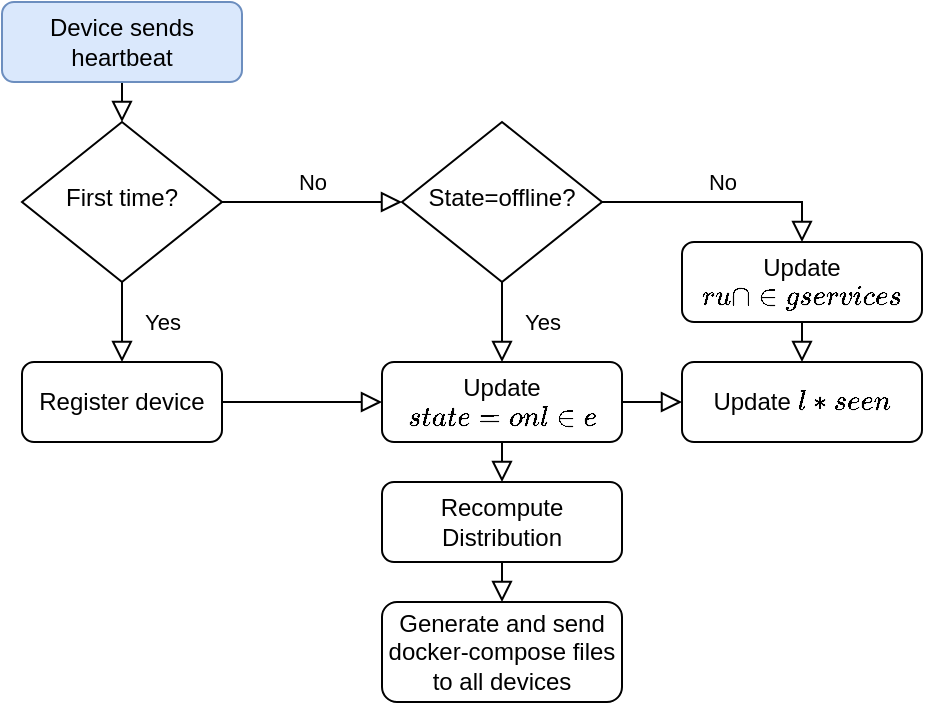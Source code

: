 <mxfile version="13.4.0" type="device"><diagram id="C5RBs43oDa-KdzZeNtuy" name="Page-1"><mxGraphModel dx="813" dy="479" grid="1" gridSize="10" guides="1" tooltips="1" connect="1" arrows="1" fold="1" page="1" pageScale="1" pageWidth="827" pageHeight="1169" math="0" shadow="0"><root><mxCell id="WIyWlLk6GJQsqaUBKTNV-0"/><mxCell id="WIyWlLk6GJQsqaUBKTNV-1" parent="WIyWlLk6GJQsqaUBKTNV-0"/><mxCell id="WIyWlLk6GJQsqaUBKTNV-2" value="" style="rounded=0;html=1;jettySize=auto;orthogonalLoop=1;fontSize=11;endArrow=block;endFill=0;endSize=8;strokeWidth=1;shadow=0;labelBackgroundColor=none;edgeStyle=orthogonalEdgeStyle;exitX=0.5;exitY=1;exitDx=0;exitDy=0;entryX=0.5;entryY=0;entryDx=0;entryDy=0;" parent="WIyWlLk6GJQsqaUBKTNV-1" source="WIyWlLk6GJQsqaUBKTNV-3" target="WIyWlLk6GJQsqaUBKTNV-6" edge="1"><mxGeometry relative="1" as="geometry"><mxPoint x="230" y="60" as="sourcePoint"/><mxPoint x="220" y="130" as="targetPoint"/><Array as="points"/></mxGeometry></mxCell><mxCell id="WIyWlLk6GJQsqaUBKTNV-3" value="Device sends heartbeat" style="rounded=1;whiteSpace=wrap;html=1;fontSize=12;glass=0;strokeWidth=1;shadow=0;fillColor=#dae8fc;strokeColor=#6c8ebf;" parent="WIyWlLk6GJQsqaUBKTNV-1" vertex="1"><mxGeometry x="160" y="80" width="120" height="40" as="geometry"/></mxCell><mxCell id="WIyWlLk6GJQsqaUBKTNV-4" value="Yes" style="rounded=0;html=1;jettySize=auto;orthogonalLoop=1;fontSize=11;endArrow=block;endFill=0;endSize=8;strokeWidth=1;shadow=0;labelBackgroundColor=none;edgeStyle=orthogonalEdgeStyle;entryX=0.5;entryY=0;entryDx=0;entryDy=0;exitX=0.5;exitY=1;exitDx=0;exitDy=0;" parent="WIyWlLk6GJQsqaUBKTNV-1" source="WIyWlLk6GJQsqaUBKTNV-6" target="SHT_jpm73iWu5BhoMx34-8" edge="1"><mxGeometry y="20" relative="1" as="geometry"><mxPoint as="offset"/><mxPoint x="220" y="240" as="targetPoint"/><Array as="points"/></mxGeometry></mxCell><mxCell id="WIyWlLk6GJQsqaUBKTNV-5" value="No" style="edgeStyle=orthogonalEdgeStyle;rounded=0;html=1;jettySize=auto;orthogonalLoop=1;fontSize=11;endArrow=block;endFill=0;endSize=8;strokeWidth=1;shadow=0;labelBackgroundColor=none;entryX=0;entryY=0.5;entryDx=0;entryDy=0;" parent="WIyWlLk6GJQsqaUBKTNV-1" source="WIyWlLk6GJQsqaUBKTNV-6" target="SHT_jpm73iWu5BhoMx34-0" edge="1"><mxGeometry y="10" relative="1" as="geometry"><mxPoint as="offset"/></mxGeometry></mxCell><mxCell id="WIyWlLk6GJQsqaUBKTNV-6" value="First time?" style="rhombus;whiteSpace=wrap;html=1;shadow=0;fontFamily=Helvetica;fontSize=12;align=center;strokeWidth=1;spacing=6;spacingTop=-4;" parent="WIyWlLk6GJQsqaUBKTNV-1" vertex="1"><mxGeometry x="170" y="140" width="100" height="80" as="geometry"/></mxCell><mxCell id="WIyWlLk6GJQsqaUBKTNV-7" value="Update `last seen`" style="rounded=1;whiteSpace=wrap;html=1;fontSize=12;glass=0;strokeWidth=1;shadow=0;" parent="WIyWlLk6GJQsqaUBKTNV-1" vertex="1"><mxGeometry x="500" y="260" width="120" height="40" as="geometry"/></mxCell><mxCell id="WIyWlLk6GJQsqaUBKTNV-9" value="" style="edgeStyle=orthogonalEdgeStyle;rounded=0;html=1;jettySize=auto;orthogonalLoop=1;fontSize=11;endArrow=block;endFill=0;endSize=8;strokeWidth=1;shadow=0;labelBackgroundColor=none;entryX=0;entryY=0.5;entryDx=0;entryDy=0;exitX=1;exitY=0.5;exitDx=0;exitDy=0;" parent="WIyWlLk6GJQsqaUBKTNV-1" source="SHT_jpm73iWu5BhoMx34-8" target="SHT_jpm73iWu5BhoMx34-2" edge="1"><mxGeometry y="10" relative="1" as="geometry"><mxPoint as="offset"/><mxPoint x="270" y="280" as="sourcePoint"/><mxPoint x="320" y="280" as="targetPoint"/></mxGeometry></mxCell><mxCell id="SHT_jpm73iWu5BhoMx34-0" value="State=offline?" style="rhombus;whiteSpace=wrap;html=1;shadow=0;fontFamily=Helvetica;fontSize=12;align=center;strokeWidth=1;spacing=6;spacingTop=-4;" vertex="1" parent="WIyWlLk6GJQsqaUBKTNV-1"><mxGeometry x="360" y="140" width="100" height="80" as="geometry"/></mxCell><mxCell id="SHT_jpm73iWu5BhoMx34-1" value="Yes" style="edgeStyle=orthogonalEdgeStyle;rounded=0;html=1;jettySize=auto;orthogonalLoop=1;fontSize=11;endArrow=block;endFill=0;endSize=8;strokeWidth=1;shadow=0;labelBackgroundColor=none;exitX=0.5;exitY=1;exitDx=0;exitDy=0;entryX=0.5;entryY=0;entryDx=0;entryDy=0;" edge="1" parent="WIyWlLk6GJQsqaUBKTNV-1" source="SHT_jpm73iWu5BhoMx34-0" target="SHT_jpm73iWu5BhoMx34-2"><mxGeometry y="20" relative="1" as="geometry"><mxPoint as="offset"/><mxPoint x="280" y="310" as="sourcePoint"/><mxPoint x="410" y="260" as="targetPoint"/></mxGeometry></mxCell><mxCell id="SHT_jpm73iWu5BhoMx34-2" value="Update `state=online`" style="rounded=1;whiteSpace=wrap;html=1;fontSize=12;glass=0;strokeWidth=1;shadow=0;" vertex="1" parent="WIyWlLk6GJQsqaUBKTNV-1"><mxGeometry x="350" y="260" width="120" height="40" as="geometry"/></mxCell><mxCell id="SHT_jpm73iWu5BhoMx34-5" value="No" style="edgeStyle=orthogonalEdgeStyle;rounded=0;html=1;jettySize=auto;orthogonalLoop=1;fontSize=11;endArrow=block;endFill=0;endSize=8;strokeWidth=1;shadow=0;labelBackgroundColor=none;exitX=1;exitY=0.5;exitDx=0;exitDy=0;entryX=0.5;entryY=0;entryDx=0;entryDy=0;" edge="1" parent="WIyWlLk6GJQsqaUBKTNV-1" source="SHT_jpm73iWu5BhoMx34-0" target="SHT_jpm73iWu5BhoMx34-14"><mxGeometry y="10" relative="1" as="geometry"><mxPoint as="offset"/><mxPoint x="280" y="190" as="sourcePoint"/><mxPoint x="570" y="180" as="targetPoint"/><Array as="points"><mxPoint x="560" y="180"/></Array></mxGeometry></mxCell><mxCell id="SHT_jpm73iWu5BhoMx34-6" value="" style="edgeStyle=orthogonalEdgeStyle;rounded=0;html=1;jettySize=auto;orthogonalLoop=1;fontSize=11;endArrow=block;endFill=0;endSize=8;strokeWidth=1;shadow=0;labelBackgroundColor=none;entryX=0;entryY=0.5;entryDx=0;entryDy=0;exitX=1;exitY=0.5;exitDx=0;exitDy=0;" edge="1" parent="WIyWlLk6GJQsqaUBKTNV-1" source="SHT_jpm73iWu5BhoMx34-2" target="WIyWlLk6GJQsqaUBKTNV-7"><mxGeometry y="10" relative="1" as="geometry"><mxPoint as="offset"/><mxPoint x="470" y="170" as="sourcePoint"/><mxPoint x="600" y="270" as="targetPoint"/></mxGeometry></mxCell><mxCell id="SHT_jpm73iWu5BhoMx34-8" value="Register&amp;nbsp;device" style="rounded=1;whiteSpace=wrap;html=1;fontSize=12;glass=0;strokeWidth=1;shadow=0;" vertex="1" parent="WIyWlLk6GJQsqaUBKTNV-1"><mxGeometry x="170" y="260" width="100" height="40" as="geometry"/></mxCell><mxCell id="SHT_jpm73iWu5BhoMx34-9" value="Recompute Distribution" style="rounded=1;whiteSpace=wrap;html=1;fontSize=12;glass=0;strokeWidth=1;shadow=0;" vertex="1" parent="WIyWlLk6GJQsqaUBKTNV-1"><mxGeometry x="350" y="320" width="120" height="40" as="geometry"/></mxCell><mxCell id="SHT_jpm73iWu5BhoMx34-10" value="" style="edgeStyle=orthogonalEdgeStyle;rounded=0;html=1;jettySize=auto;orthogonalLoop=1;fontSize=11;endArrow=block;endFill=0;endSize=8;strokeWidth=1;shadow=0;labelBackgroundColor=none;entryX=0.5;entryY=0;entryDx=0;entryDy=0;" edge="1" parent="WIyWlLk6GJQsqaUBKTNV-1" target="SHT_jpm73iWu5BhoMx34-9"><mxGeometry y="10" relative="1" as="geometry"><mxPoint as="offset"/><mxPoint x="410" y="300" as="sourcePoint"/><mxPoint x="360" y="290" as="targetPoint"/></mxGeometry></mxCell><mxCell id="SHT_jpm73iWu5BhoMx34-12" value="Generate and send docker-compose files&lt;br&gt;to all devices" style="rounded=1;whiteSpace=wrap;html=1;fontSize=12;glass=0;strokeWidth=1;shadow=0;" vertex="1" parent="WIyWlLk6GJQsqaUBKTNV-1"><mxGeometry x="350" y="380" width="120" height="50" as="geometry"/></mxCell><mxCell id="SHT_jpm73iWu5BhoMx34-13" value="" style="edgeStyle=orthogonalEdgeStyle;rounded=0;html=1;jettySize=auto;orthogonalLoop=1;fontSize=11;endArrow=block;endFill=0;endSize=8;strokeWidth=1;shadow=0;labelBackgroundColor=none;entryX=0.5;entryY=0;entryDx=0;entryDy=0;exitX=0.5;exitY=1;exitDx=0;exitDy=0;" edge="1" parent="WIyWlLk6GJQsqaUBKTNV-1" source="SHT_jpm73iWu5BhoMx34-9" target="SHT_jpm73iWu5BhoMx34-12"><mxGeometry y="10" relative="1" as="geometry"><mxPoint as="offset"/><mxPoint x="420" y="310" as="sourcePoint"/><mxPoint x="420" y="330" as="targetPoint"/></mxGeometry></mxCell><mxCell id="SHT_jpm73iWu5BhoMx34-14" value="Update &lt;br&gt;`running services`" style="rounded=1;whiteSpace=wrap;html=1;fontSize=12;glass=0;strokeWidth=1;shadow=0;" vertex="1" parent="WIyWlLk6GJQsqaUBKTNV-1"><mxGeometry x="500" y="200" width="120" height="40" as="geometry"/></mxCell><mxCell id="SHT_jpm73iWu5BhoMx34-17" value="" style="edgeStyle=orthogonalEdgeStyle;rounded=0;html=1;jettySize=auto;orthogonalLoop=1;fontSize=11;endArrow=block;endFill=0;endSize=8;strokeWidth=1;shadow=0;labelBackgroundColor=none;exitX=0.5;exitY=1;exitDx=0;exitDy=0;" edge="1" parent="WIyWlLk6GJQsqaUBKTNV-1" source="SHT_jpm73iWu5BhoMx34-14"><mxGeometry y="10" relative="1" as="geometry"><mxPoint as="offset"/><mxPoint x="420" y="310" as="sourcePoint"/><mxPoint x="560" y="260" as="targetPoint"/></mxGeometry></mxCell></root></mxGraphModel></diagram></mxfile>
